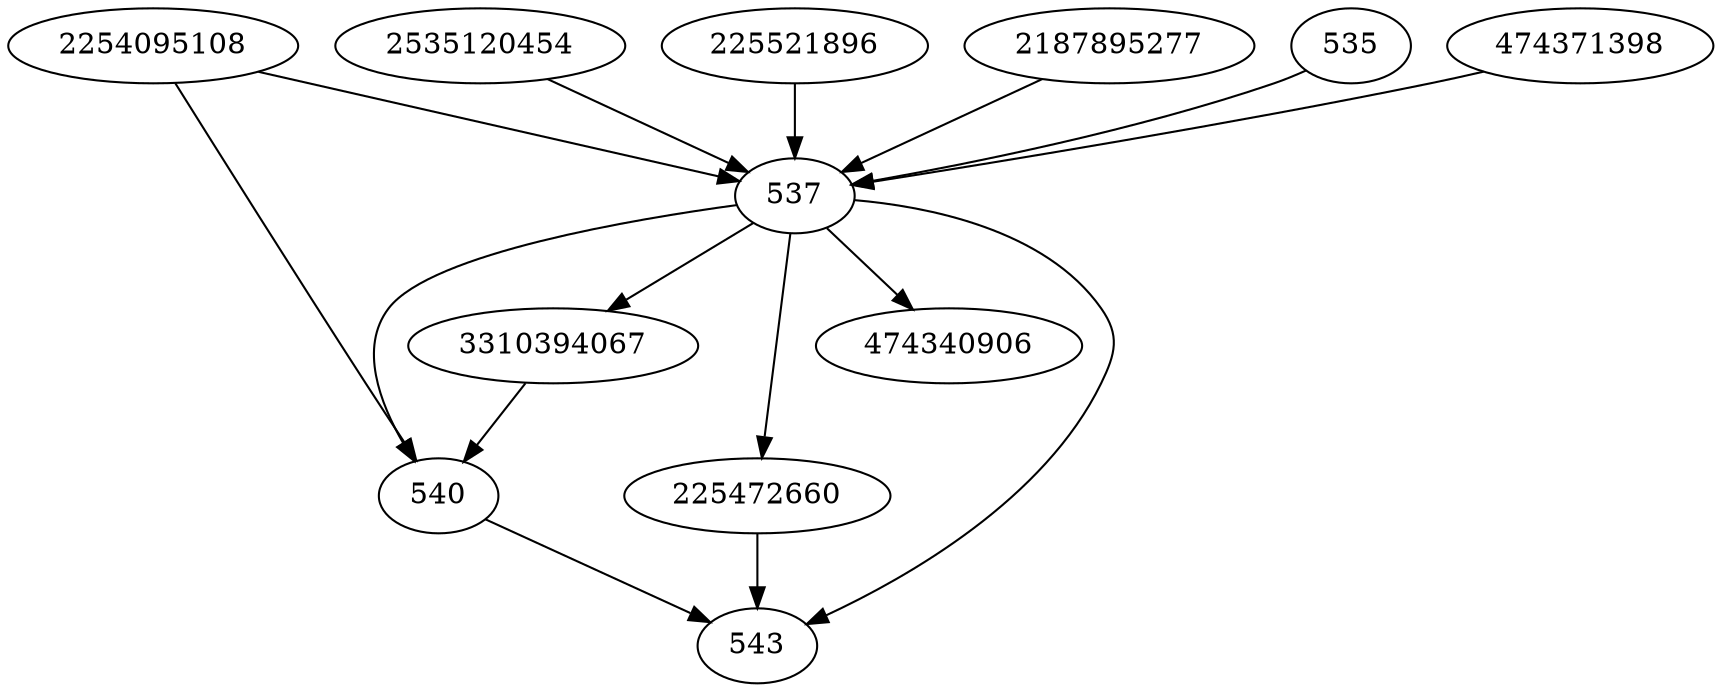 strict digraph  {
2254095108;
474371398;
2535120454;
225521896;
474340906;
2187895277;
3310394067;
225472660;
535;
537;
540;
543;
2254095108 -> 537;
2254095108 -> 540;
474371398 -> 537;
2535120454 -> 537;
225521896 -> 537;
2187895277 -> 537;
3310394067 -> 540;
225472660 -> 543;
535 -> 537;
537 -> 540;
537 -> 225472660;
537 -> 3310394067;
537 -> 543;
537 -> 474340906;
540 -> 543;
}
